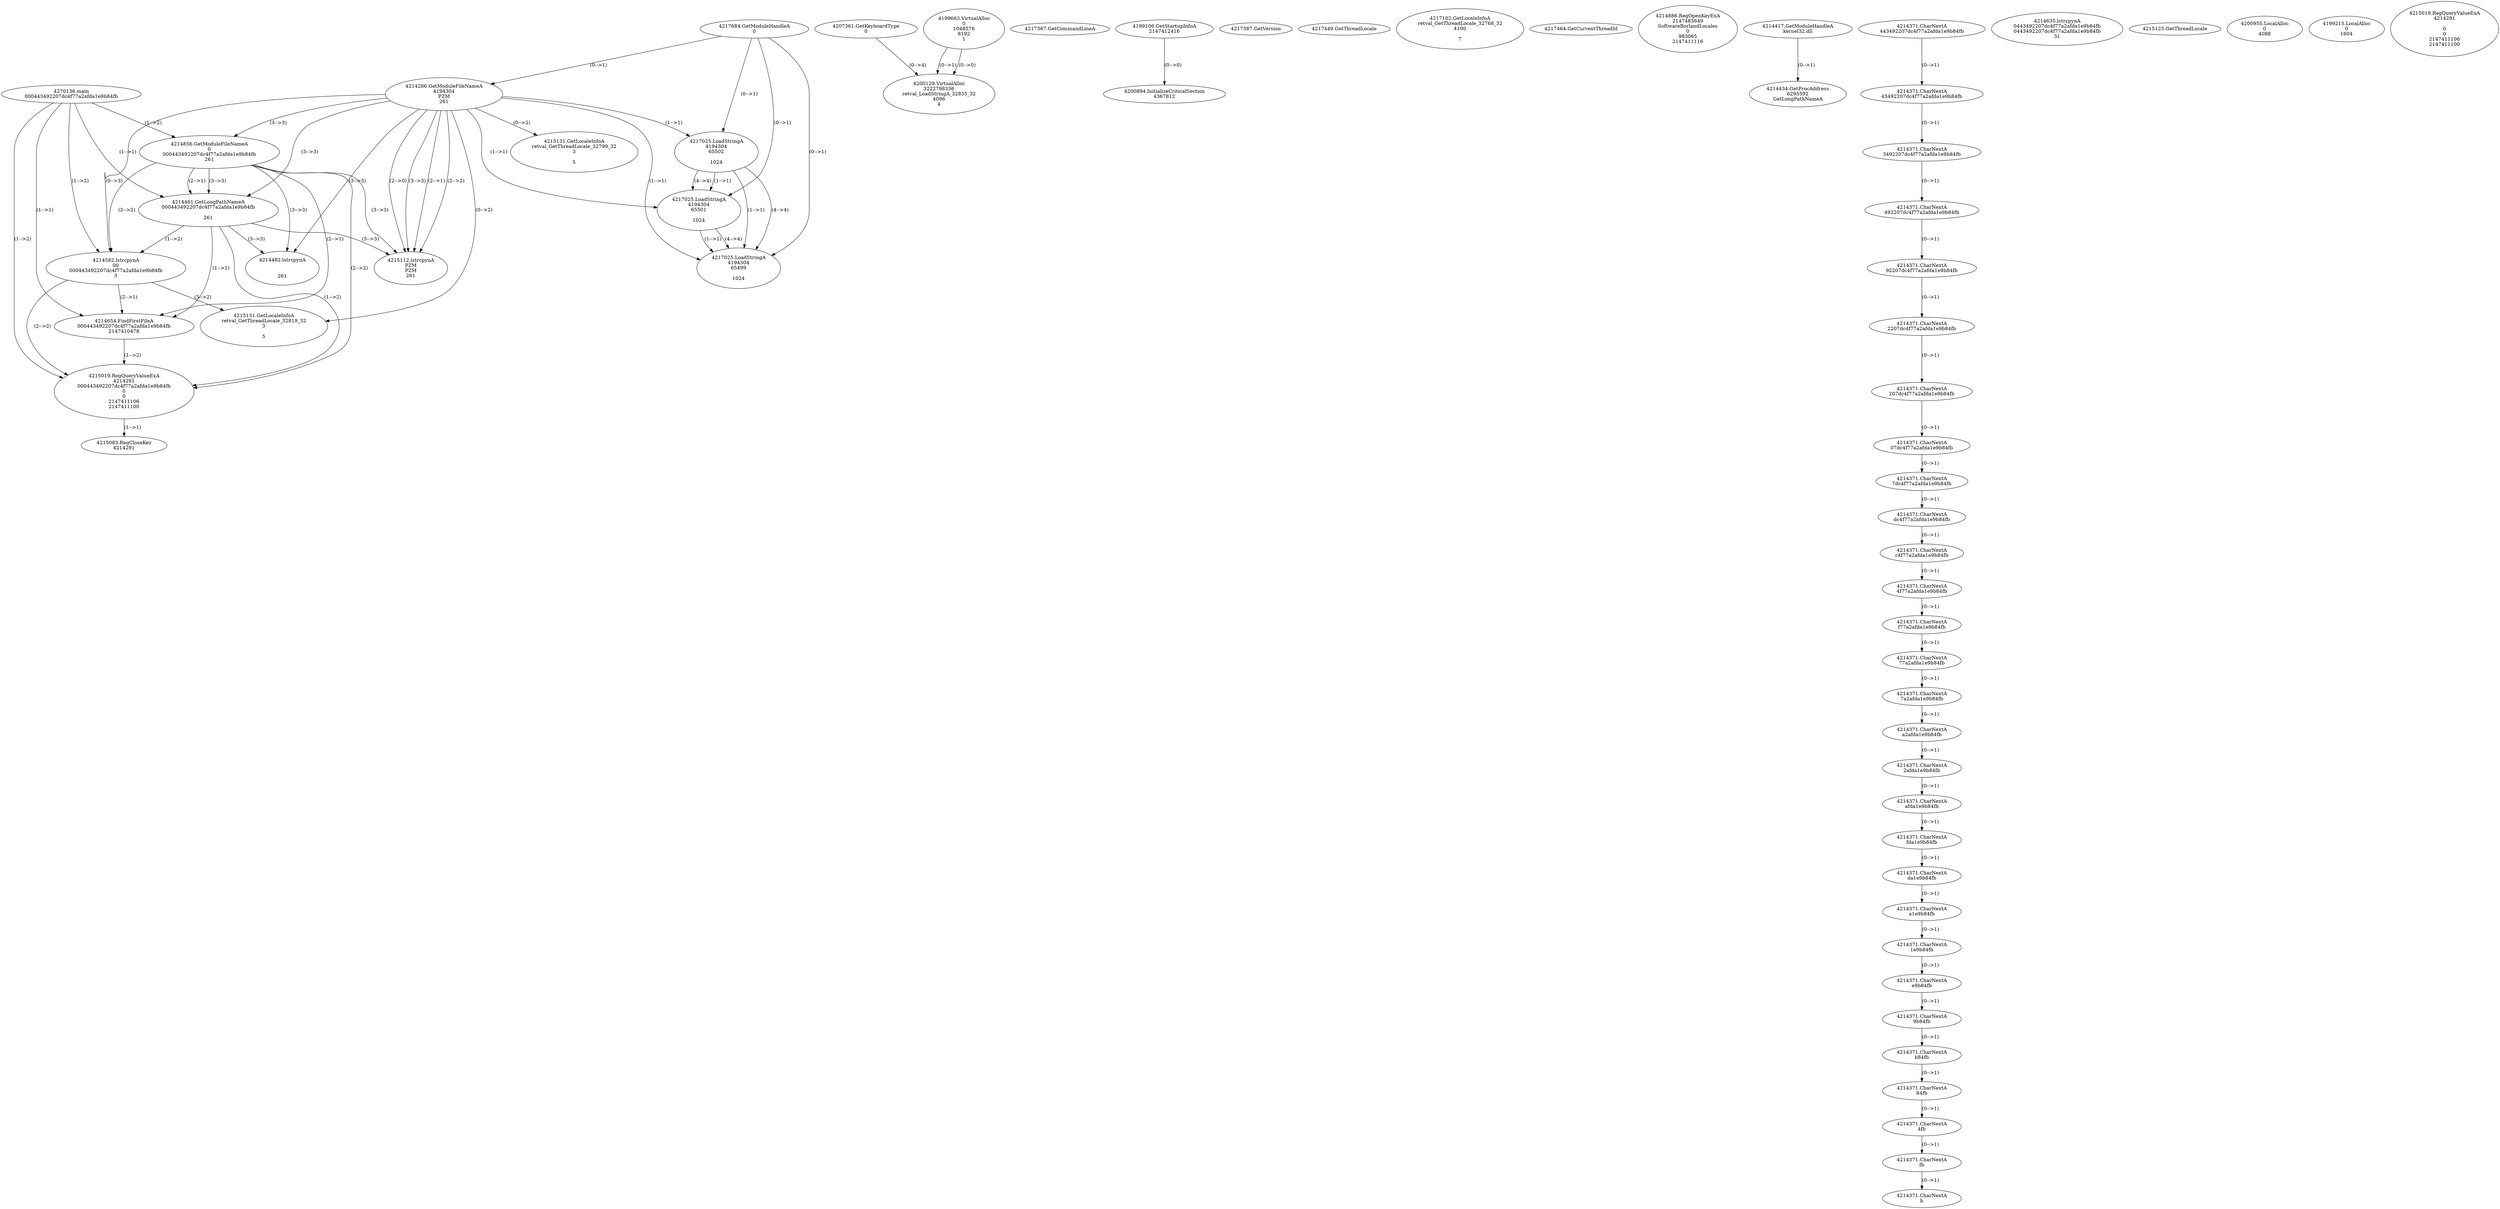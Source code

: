 // Global SCDG with merge call
digraph {
	0 [label="4270136.main
000443492207dc4f77a2afda1e9b84fb"]
	1 [label="4217684.GetModuleHandleA
0"]
	2 [label="4207361.GetKeyboardType
0"]
	3 [label="4217367.GetCommandLineA
"]
	4 [label="4199106.GetStartupInfoA
2147412416"]
	5 [label="4217387.GetVersion
"]
	6 [label="4217449.GetThreadLocale
"]
	7 [label="4217102.GetLocaleInfoA
retval_GetThreadLocale_32768_32
4100

7"]
	8 [label="4217464.GetCurrentThreadId
"]
	9 [label="4214286.GetModuleFileNameA
4194304
PZM
261"]
	1 -> 9 [label="(0-->1)"]
	10 [label="4214856.GetModuleFileNameA
0
000443492207dc4f77a2afda1e9b84fb
261"]
	0 -> 10 [label="(1-->2)"]
	9 -> 10 [label="(3-->3)"]
	11 [label="4214886.RegOpenKeyExA
2147483649
Software\Borland\Locales
0
983065
2147411116"]
	12 [label="4214417.GetModuleHandleA
kernel32.dll"]
	13 [label="4214434.GetProcAddress
6295592
GetLongPathNameA"]
	12 -> 13 [label="(0-->1)"]
	14 [label="4214461.GetLongPathNameA
000443492207dc4f77a2afda1e9b84fb

261"]
	0 -> 14 [label="(1-->1)"]
	10 -> 14 [label="(2-->1)"]
	9 -> 14 [label="(3-->3)"]
	10 -> 14 [label="(3-->3)"]
	15 [label="4214582.lstrcpynA
00
000443492207dc4f77a2afda1e9b84fb
3"]
	0 -> 15 [label="(1-->2)"]
	10 -> 15 [label="(2-->2)"]
	14 -> 15 [label="(1-->2)"]
	9 -> 15 [label="(0-->3)"]
	16 [label="4214371.CharNextA
443492207dc4f77a2afda1e9b84fb"]
	17 [label="4214371.CharNextA
43492207dc4f77a2afda1e9b84fb"]
	16 -> 17 [label="(0-->1)"]
	18 [label="4214371.CharNextA
3492207dc4f77a2afda1e9b84fb"]
	17 -> 18 [label="(0-->1)"]
	19 [label="4214371.CharNextA
492207dc4f77a2afda1e9b84fb"]
	18 -> 19 [label="(0-->1)"]
	20 [label="4214371.CharNextA
92207dc4f77a2afda1e9b84fb"]
	19 -> 20 [label="(0-->1)"]
	21 [label="4214371.CharNextA
2207dc4f77a2afda1e9b84fb"]
	20 -> 21 [label="(0-->1)"]
	22 [label="4214371.CharNextA
207dc4f77a2afda1e9b84fb"]
	21 -> 22 [label="(0-->1)"]
	23 [label="4214371.CharNextA
07dc4f77a2afda1e9b84fb"]
	22 -> 23 [label="(0-->1)"]
	24 [label="4214371.CharNextA
7dc4f77a2afda1e9b84fb"]
	23 -> 24 [label="(0-->1)"]
	25 [label="4214371.CharNextA
dc4f77a2afda1e9b84fb"]
	24 -> 25 [label="(0-->1)"]
	26 [label="4214371.CharNextA
c4f77a2afda1e9b84fb"]
	25 -> 26 [label="(0-->1)"]
	27 [label="4214371.CharNextA
4f77a2afda1e9b84fb"]
	26 -> 27 [label="(0-->1)"]
	28 [label="4214371.CharNextA
f77a2afda1e9b84fb"]
	27 -> 28 [label="(0-->1)"]
	29 [label="4214371.CharNextA
77a2afda1e9b84fb"]
	28 -> 29 [label="(0-->1)"]
	30 [label="4214371.CharNextA
7a2afda1e9b84fb"]
	29 -> 30 [label="(0-->1)"]
	31 [label="4214371.CharNextA
a2afda1e9b84fb"]
	30 -> 31 [label="(0-->1)"]
	32 [label="4214371.CharNextA
2afda1e9b84fb"]
	31 -> 32 [label="(0-->1)"]
	33 [label="4214371.CharNextA
afda1e9b84fb"]
	32 -> 33 [label="(0-->1)"]
	34 [label="4214371.CharNextA
fda1e9b84fb"]
	33 -> 34 [label="(0-->1)"]
	35 [label="4214371.CharNextA
da1e9b84fb"]
	34 -> 35 [label="(0-->1)"]
	36 [label="4214371.CharNextA
a1e9b84fb"]
	35 -> 36 [label="(0-->1)"]
	37 [label="4214371.CharNextA
1e9b84fb"]
	36 -> 37 [label="(0-->1)"]
	38 [label="4214371.CharNextA
e9b84fb"]
	37 -> 38 [label="(0-->1)"]
	39 [label="4214371.CharNextA
9b84fb"]
	38 -> 39 [label="(0-->1)"]
	40 [label="4214371.CharNextA
b84fb"]
	39 -> 40 [label="(0-->1)"]
	41 [label="4214371.CharNextA
84fb"]
	40 -> 41 [label="(0-->1)"]
	42 [label="4214371.CharNextA
4fb"]
	41 -> 42 [label="(0-->1)"]
	43 [label="4214371.CharNextA
fb"]
	42 -> 43 [label="(0-->1)"]
	44 [label="4214371.CharNextA
b"]
	43 -> 44 [label="(0-->1)"]
	45 [label="4214635.lstrcpynA
0443492207dc4f77a2afda1e9b84fb
0443492207dc4f77a2afda1e9b84fb
31"]
	46 [label="4214654.FindFirstFileA
000443492207dc4f77a2afda1e9b84fb
2147410478"]
	0 -> 46 [label="(1-->1)"]
	10 -> 46 [label="(2-->1)"]
	14 -> 46 [label="(1-->1)"]
	15 -> 46 [label="(2-->1)"]
	47 [label="4215019.RegQueryValueExA
4214291
000443492207dc4f77a2afda1e9b84fb
0
0
2147411106
2147411100"]
	0 -> 47 [label="(1-->2)"]
	10 -> 47 [label="(2-->2)"]
	14 -> 47 [label="(1-->2)"]
	15 -> 47 [label="(2-->2)"]
	46 -> 47 [label="(1-->2)"]
	48 [label="4215083.RegCloseKey
4214291"]
	47 -> 48 [label="(1-->1)"]
	49 [label="4215112.lstrcpynA
PZM
PZM
261"]
	9 -> 49 [label="(2-->1)"]
	9 -> 49 [label="(2-->2)"]
	9 -> 49 [label="(3-->3)"]
	10 -> 49 [label="(3-->3)"]
	14 -> 49 [label="(3-->3)"]
	9 -> 49 [label="(2-->0)"]
	50 [label="4215125.GetThreadLocale
"]
	51 [label="4215131.GetLocaleInfoA
retval_GetThreadLocale_32819_32
3

5"]
	9 -> 51 [label="(0-->2)"]
	15 -> 51 [label="(3-->2)"]
	52 [label="4217025.LoadStringA
4194304
65502

1024"]
	1 -> 52 [label="(0-->1)"]
	9 -> 52 [label="(1-->1)"]
	53 [label="4217025.LoadStringA
4194304
65501

1024"]
	1 -> 53 [label="(0-->1)"]
	9 -> 53 [label="(1-->1)"]
	52 -> 53 [label="(1-->1)"]
	52 -> 53 [label="(4-->4)"]
	54 [label="4217025.LoadStringA
4194304
65499

1024"]
	1 -> 54 [label="(0-->1)"]
	9 -> 54 [label="(1-->1)"]
	52 -> 54 [label="(1-->1)"]
	53 -> 54 [label="(1-->1)"]
	52 -> 54 [label="(4-->4)"]
	53 -> 54 [label="(4-->4)"]
	55 [label="4200894.InitializeCriticalSection
4367812"]
	4 -> 55 [label="(0-->0)"]
	56 [label="4200955.LocalAlloc
0
4088"]
	57 [label="4199663.VirtualAlloc
0
1048576
8192
1"]
	58 [label="4199215.LocalAlloc
0
1604"]
	59 [label="4200129.VirtualAlloc
3222798336
retval_LoadStringA_32835_32
4096
4"]
	57 -> 59 [label="(0-->1)"]
	2 -> 59 [label="(0-->4)"]
	57 -> 59 [label="(0-->0)"]
	60 [label="4214482.lstrcpynA


261"]
	9 -> 60 [label="(3-->3)"]
	10 -> 60 [label="(3-->3)"]
	14 -> 60 [label="(3-->3)"]
	61 [label="4215019.RegQueryValueExA
4214291

0
0
2147411106
2147411100"]
	62 [label="4215131.GetLocaleInfoA
retval_GetThreadLocale_32799_32
3

5"]
	9 -> 62 [label="(0-->2)"]
}
